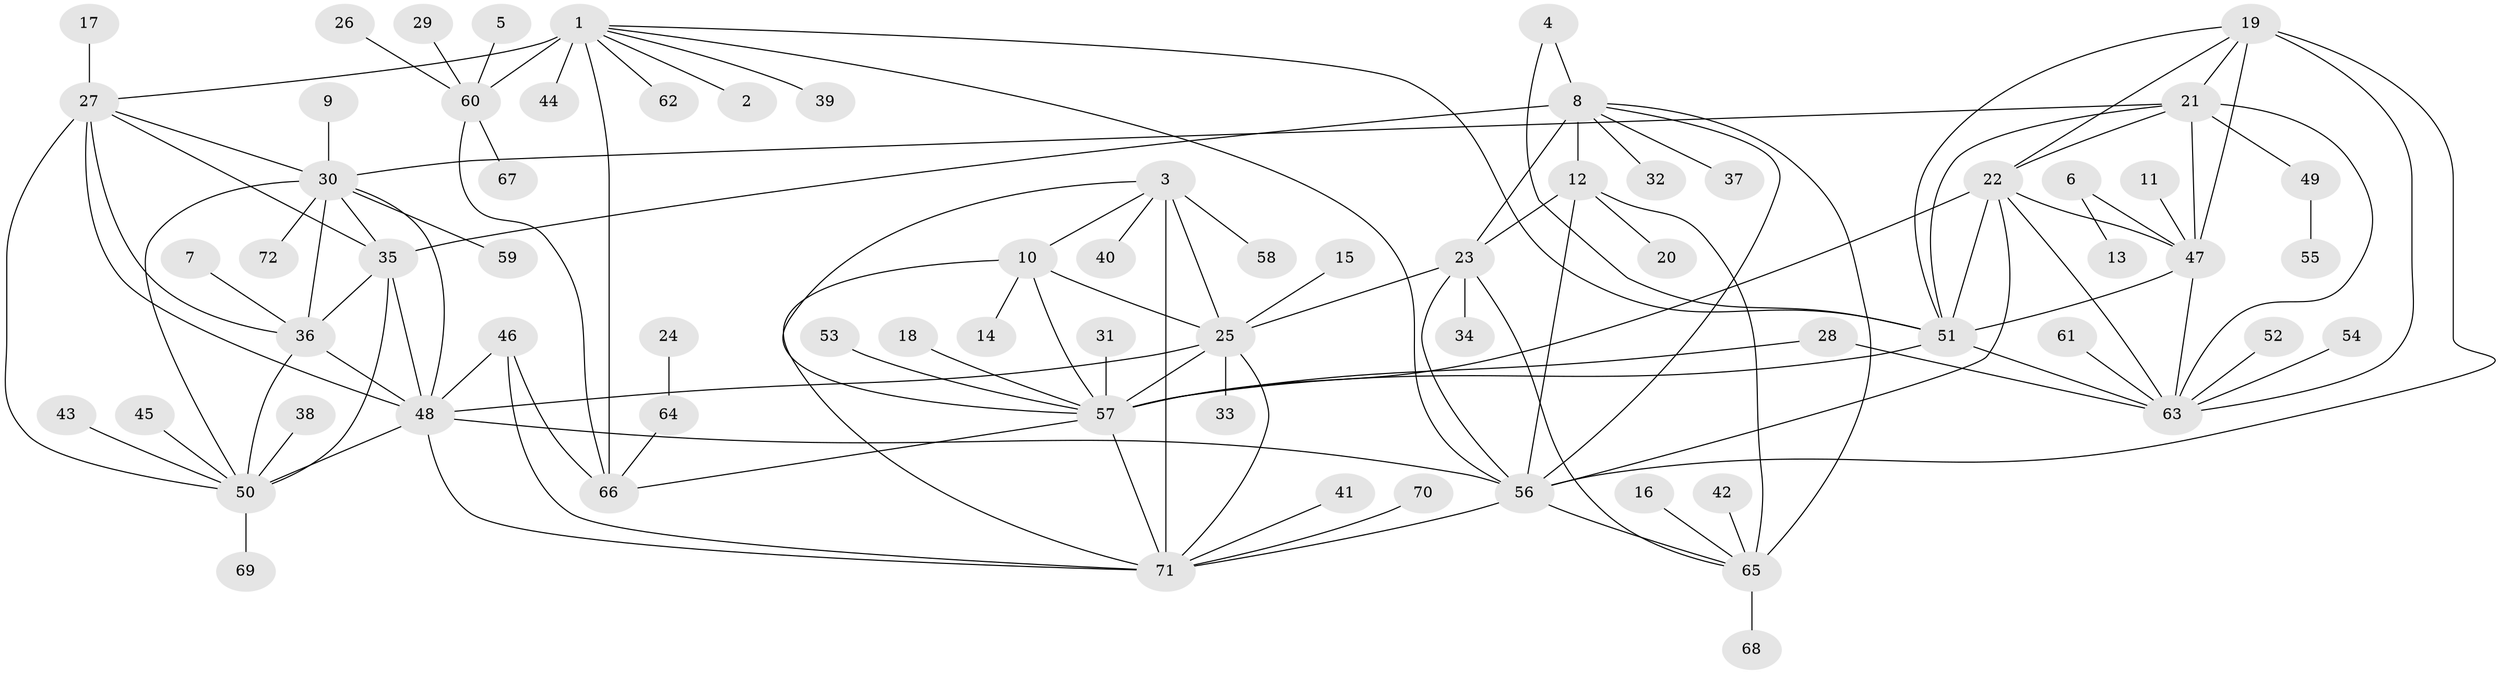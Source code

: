 // original degree distribution, {10: 0.04861111111111111, 9: 0.05555555555555555, 8: 0.027777777777777776, 7: 0.04861111111111111, 11: 0.020833333333333332, 12: 0.027777777777777776, 15: 0.006944444444444444, 6: 0.006944444444444444, 3: 0.034722222222222224, 1: 0.5694444444444444, 2: 0.1527777777777778}
// Generated by graph-tools (version 1.1) at 2025/02/03/09/25 03:02:48]
// undirected, 72 vertices, 119 edges
graph export_dot {
graph [start="1"]
  node [color=gray90,style=filled];
  1;
  2;
  3;
  4;
  5;
  6;
  7;
  8;
  9;
  10;
  11;
  12;
  13;
  14;
  15;
  16;
  17;
  18;
  19;
  20;
  21;
  22;
  23;
  24;
  25;
  26;
  27;
  28;
  29;
  30;
  31;
  32;
  33;
  34;
  35;
  36;
  37;
  38;
  39;
  40;
  41;
  42;
  43;
  44;
  45;
  46;
  47;
  48;
  49;
  50;
  51;
  52;
  53;
  54;
  55;
  56;
  57;
  58;
  59;
  60;
  61;
  62;
  63;
  64;
  65;
  66;
  67;
  68;
  69;
  70;
  71;
  72;
  1 -- 2 [weight=1.0];
  1 -- 27 [weight=1.0];
  1 -- 39 [weight=1.0];
  1 -- 44 [weight=1.0];
  1 -- 51 [weight=1.0];
  1 -- 56 [weight=1.0];
  1 -- 60 [weight=8.0];
  1 -- 62 [weight=1.0];
  1 -- 66 [weight=4.0];
  3 -- 10 [weight=2.0];
  3 -- 25 [weight=2.0];
  3 -- 40 [weight=1.0];
  3 -- 57 [weight=2.0];
  3 -- 58 [weight=1.0];
  3 -- 71 [weight=4.0];
  4 -- 8 [weight=1.0];
  4 -- 51 [weight=1.0];
  5 -- 60 [weight=1.0];
  6 -- 13 [weight=1.0];
  6 -- 47 [weight=1.0];
  7 -- 36 [weight=1.0];
  8 -- 12 [weight=4.0];
  8 -- 23 [weight=2.0];
  8 -- 32 [weight=1.0];
  8 -- 35 [weight=1.0];
  8 -- 37 [weight=1.0];
  8 -- 56 [weight=2.0];
  8 -- 65 [weight=2.0];
  9 -- 30 [weight=1.0];
  10 -- 14 [weight=1.0];
  10 -- 25 [weight=1.0];
  10 -- 57 [weight=1.0];
  10 -- 71 [weight=2.0];
  11 -- 47 [weight=1.0];
  12 -- 20 [weight=1.0];
  12 -- 23 [weight=2.0];
  12 -- 56 [weight=2.0];
  12 -- 65 [weight=2.0];
  15 -- 25 [weight=1.0];
  16 -- 65 [weight=1.0];
  17 -- 27 [weight=1.0];
  18 -- 57 [weight=1.0];
  19 -- 21 [weight=1.0];
  19 -- 22 [weight=1.0];
  19 -- 47 [weight=2.0];
  19 -- 51 [weight=1.0];
  19 -- 56 [weight=1.0];
  19 -- 63 [weight=1.0];
  21 -- 22 [weight=1.0];
  21 -- 30 [weight=1.0];
  21 -- 47 [weight=2.0];
  21 -- 49 [weight=1.0];
  21 -- 51 [weight=1.0];
  21 -- 63 [weight=1.0];
  22 -- 47 [weight=2.0];
  22 -- 51 [weight=1.0];
  22 -- 56 [weight=1.0];
  22 -- 57 [weight=1.0];
  22 -- 63 [weight=1.0];
  23 -- 25 [weight=1.0];
  23 -- 34 [weight=1.0];
  23 -- 56 [weight=1.0];
  23 -- 65 [weight=1.0];
  24 -- 64 [weight=1.0];
  25 -- 33 [weight=1.0];
  25 -- 48 [weight=1.0];
  25 -- 57 [weight=1.0];
  25 -- 71 [weight=2.0];
  26 -- 60 [weight=1.0];
  27 -- 30 [weight=1.0];
  27 -- 35 [weight=1.0];
  27 -- 36 [weight=2.0];
  27 -- 48 [weight=1.0];
  27 -- 50 [weight=1.0];
  28 -- 57 [weight=1.0];
  28 -- 63 [weight=1.0];
  29 -- 60 [weight=1.0];
  30 -- 35 [weight=1.0];
  30 -- 36 [weight=2.0];
  30 -- 48 [weight=1.0];
  30 -- 50 [weight=1.0];
  30 -- 59 [weight=1.0];
  30 -- 72 [weight=1.0];
  31 -- 57 [weight=1.0];
  35 -- 36 [weight=2.0];
  35 -- 48 [weight=1.0];
  35 -- 50 [weight=1.0];
  36 -- 48 [weight=2.0];
  36 -- 50 [weight=2.0];
  38 -- 50 [weight=1.0];
  41 -- 71 [weight=1.0];
  42 -- 65 [weight=1.0];
  43 -- 50 [weight=1.0];
  45 -- 50 [weight=1.0];
  46 -- 48 [weight=1.0];
  46 -- 66 [weight=1.0];
  46 -- 71 [weight=1.0];
  47 -- 51 [weight=2.0];
  47 -- 63 [weight=2.0];
  48 -- 50 [weight=1.0];
  48 -- 56 [weight=1.0];
  48 -- 71 [weight=1.0];
  49 -- 55 [weight=1.0];
  50 -- 69 [weight=1.0];
  51 -- 57 [weight=1.0];
  51 -- 63 [weight=1.0];
  52 -- 63 [weight=1.0];
  53 -- 57 [weight=1.0];
  54 -- 63 [weight=1.0];
  56 -- 65 [weight=1.0];
  56 -- 71 [weight=1.0];
  57 -- 66 [weight=1.0];
  57 -- 71 [weight=2.0];
  60 -- 66 [weight=2.0];
  60 -- 67 [weight=1.0];
  61 -- 63 [weight=1.0];
  64 -- 66 [weight=1.0];
  65 -- 68 [weight=1.0];
  70 -- 71 [weight=1.0];
}
